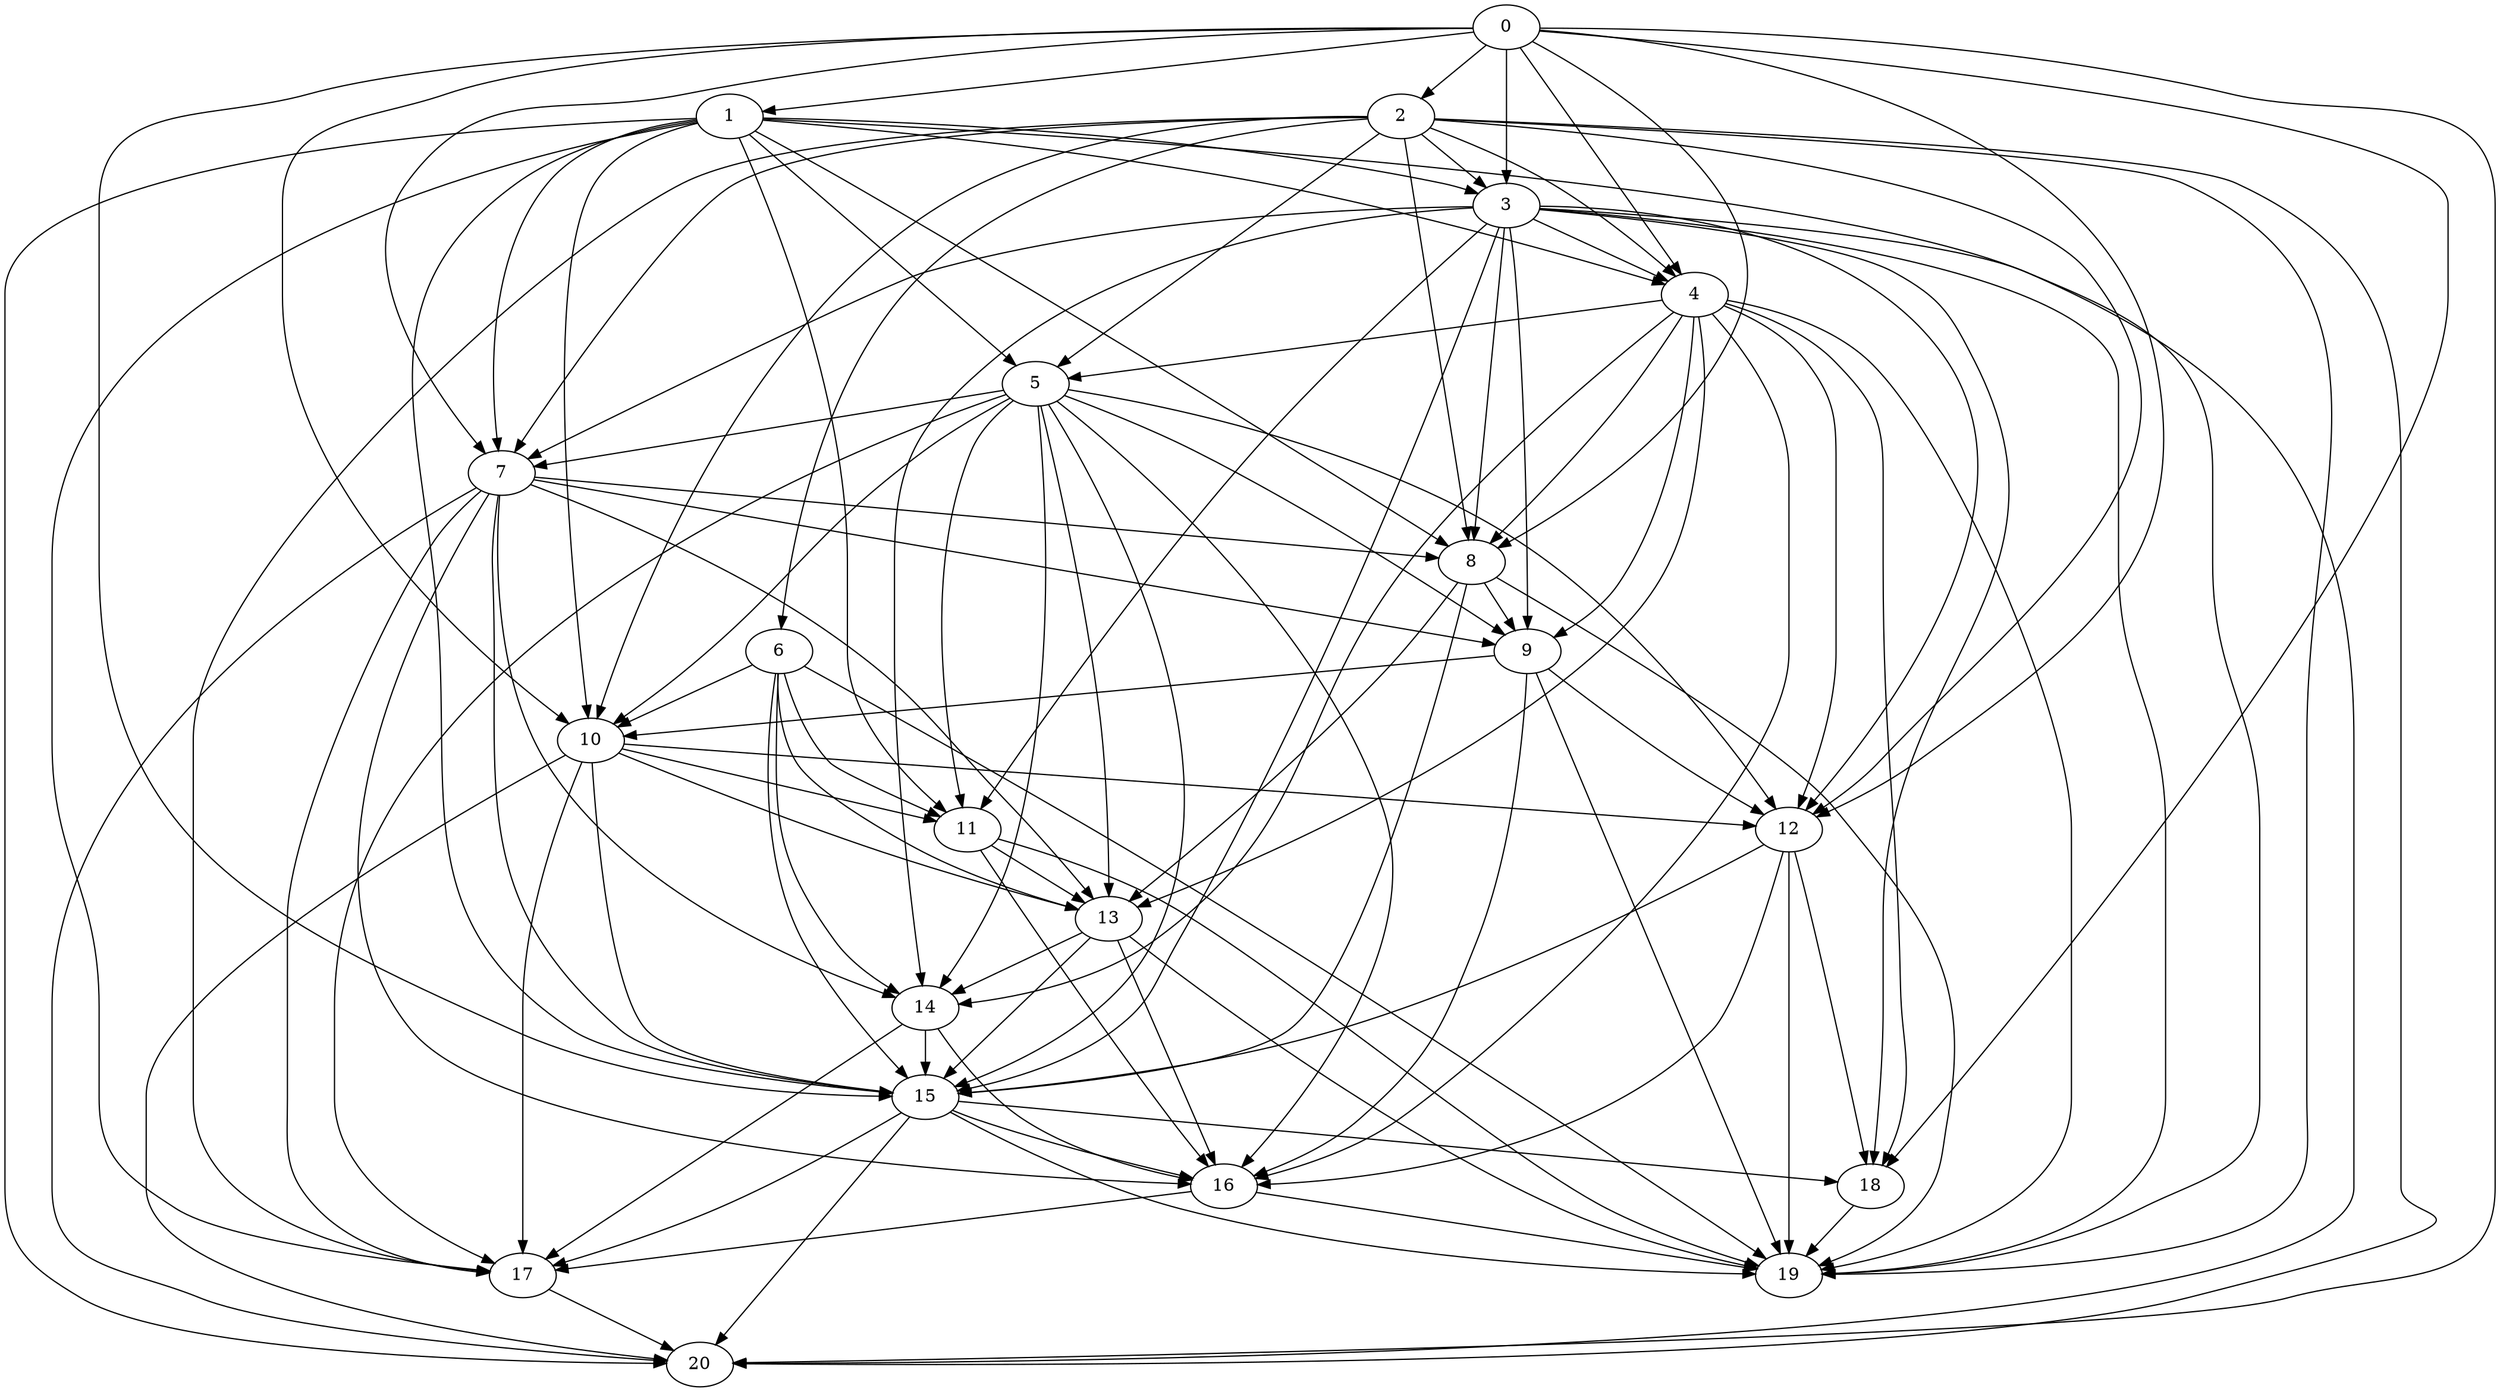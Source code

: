 digraph "Random_Nodes_21_Density_5.43_CCR_1.00_WeightType_Random_Heterogeneous-4-2-strong" {
0 [Weight=12];
1 [Weight=35];
2 [Weight=18];
3 [Weight=29];
4 [Weight=53];
5 [Weight=35];
7 [Weight=41];
6 [Weight=59];
8 [Weight=29];
9 [Weight=29];
10 [Weight=24];
11 [Weight=24];
13 [Weight=29];
14 [Weight=24];
12 [Weight=18];
15 [Weight=35];
16 [Weight=29];
17 [Weight=47];
18 [Weight=24];
19 [Weight=59];
20 [Weight=53];
10 -> 12 [Weight=5];
2 -> 4 [Weight=6];
10 -> 13 [Weight=4];
4 -> 16 [Weight=4];
3 -> 15 [Weight=3];
9 -> 19 [Weight=10];
5 -> 16 [Weight=2];
7 -> 9 [Weight=8];
1 -> 17 [Weight=7];
15 -> 19 [Weight=4];
13 -> 15 [Weight=10];
2 -> 3 [Weight=9];
1 -> 20 [Weight=6];
18 -> 19 [Weight=5];
2 -> 10 [Weight=8];
0 -> 2 [Weight=6];
11 -> 19 [Weight=6];
12 -> 19 [Weight=3];
3 -> 9 [Weight=7];
4 -> 14 [Weight=8];
15 -> 16 [Weight=9];
2 -> 5 [Weight=3];
2 -> 20 [Weight=6];
13 -> 16 [Weight=8];
3 -> 20 [Weight=4];
3 -> 12 [Weight=3];
1 -> 19 [Weight=6];
0 -> 1 [Weight=3];
0 -> 15 [Weight=7];
4 -> 12 [Weight=6];
9 -> 12 [Weight=2];
0 -> 4 [Weight=8];
14 -> 17 [Weight=2];
11 -> 13 [Weight=9];
1 -> 3 [Weight=10];
5 -> 7 [Weight=10];
0 -> 7 [Weight=10];
16 -> 19 [Weight=4];
12 -> 18 [Weight=6];
1 -> 15 [Weight=6];
0 -> 8 [Weight=8];
3 -> 11 [Weight=7];
7 -> 13 [Weight=2];
13 -> 19 [Weight=10];
9 -> 16 [Weight=3];
9 -> 10 [Weight=2];
5 -> 15 [Weight=5];
7 -> 8 [Weight=4];
15 -> 20 [Weight=8];
7 -> 20 [Weight=6];
0 -> 20 [Weight=9];
0 -> 18 [Weight=3];
7 -> 15 [Weight=10];
10 -> 17 [Weight=5];
2 -> 19 [Weight=4];
1 -> 10 [Weight=5];
14 -> 15 [Weight=2];
5 -> 9 [Weight=10];
4 -> 18 [Weight=5];
1 -> 5 [Weight=10];
5 -> 13 [Weight=2];
2 -> 7 [Weight=6];
14 -> 16 [Weight=6];
3 -> 7 [Weight=9];
6 -> 14 [Weight=8];
2 -> 6 [Weight=9];
6 -> 10 [Weight=9];
5 -> 11 [Weight=10];
2 -> 17 [Weight=6];
11 -> 16 [Weight=6];
6 -> 13 [Weight=8];
7 -> 16 [Weight=3];
2 -> 8 [Weight=5];
8 -> 9 [Weight=2];
1 -> 4 [Weight=6];
10 -> 15 [Weight=10];
15 -> 17 [Weight=4];
16 -> 17 [Weight=9];
1 -> 11 [Weight=4];
0 -> 10 [Weight=6];
1 -> 7 [Weight=10];
4 -> 5 [Weight=10];
4 -> 8 [Weight=9];
12 -> 15 [Weight=5];
5 -> 10 [Weight=5];
0 -> 3 [Weight=3];
0 -> 12 [Weight=7];
3 -> 8 [Weight=6];
4 -> 19 [Weight=3];
13 -> 14 [Weight=10];
4 -> 9 [Weight=5];
10 -> 20 [Weight=4];
8 -> 19 [Weight=10];
15 -> 18 [Weight=10];
4 -> 13 [Weight=4];
7 -> 17 [Weight=10];
1 -> 8 [Weight=6];
3 -> 4 [Weight=2];
6 -> 11 [Weight=3];
2 -> 12 [Weight=3];
6 -> 19 [Weight=7];
12 -> 16 [Weight=6];
10 -> 11 [Weight=9];
3 -> 18 [Weight=9];
5 -> 12 [Weight=6];
3 -> 19 [Weight=8];
3 -> 14 [Weight=6];
6 -> 15 [Weight=10];
5 -> 17 [Weight=2];
17 -> 20 [Weight=6];
5 -> 14 [Weight=4];
8 -> 15 [Weight=4];
7 -> 14 [Weight=7];
8 -> 13 [Weight=9];
}
